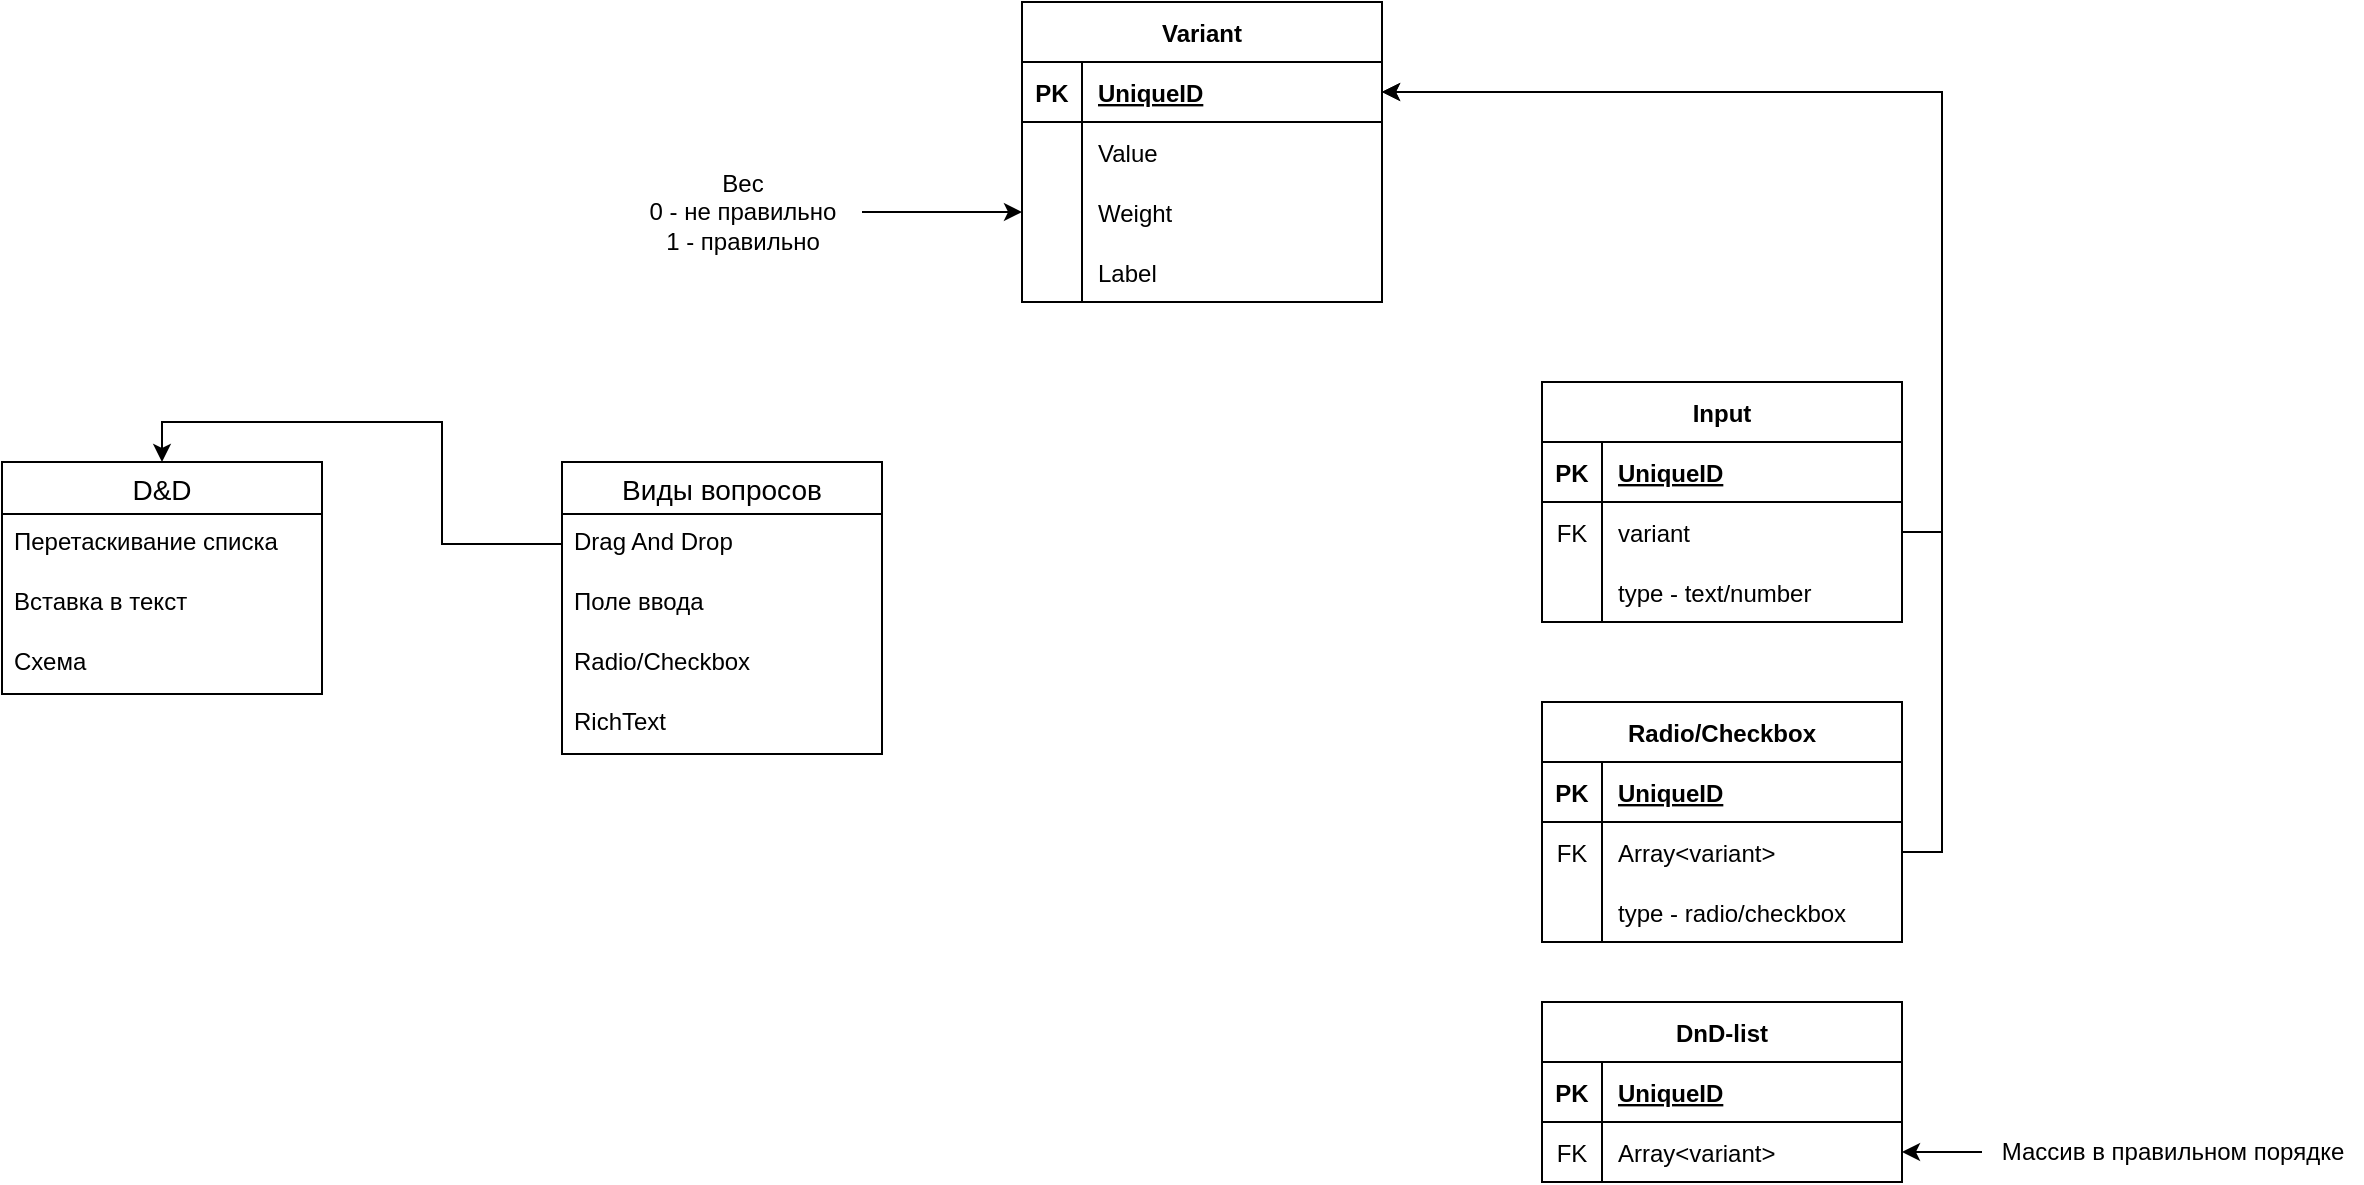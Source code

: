 <mxfile version="20.8.20" type="device"><diagram name="Page-1" id="GMY0f97rq0bmz6i6qQGr"><mxGraphModel dx="1834" dy="1233" grid="1" gridSize="10" guides="1" tooltips="1" connect="1" arrows="1" fold="1" page="0" pageScale="1" pageWidth="827" pageHeight="1169" math="0" shadow="0"><root><mxCell id="0"/><mxCell id="1" parent="0"/><mxCell id="Ckb21fZI_J9QzxcVnWbO-14" value="Виды вопросов" style="swimlane;fontStyle=0;childLayout=stackLayout;horizontal=1;startSize=26;horizontalStack=0;resizeParent=1;resizeParentMax=0;resizeLast=0;collapsible=1;marginBottom=0;align=center;fontSize=14;" vertex="1" parent="1"><mxGeometry x="210" y="110" width="160" height="146" as="geometry"/></mxCell><mxCell id="Ckb21fZI_J9QzxcVnWbO-16" value="Drag And Drop" style="text;strokeColor=none;fillColor=none;spacingLeft=4;spacingRight=4;overflow=hidden;rotatable=0;points=[[0,0.5],[1,0.5]];portConstraint=eastwest;fontSize=12;" vertex="1" parent="Ckb21fZI_J9QzxcVnWbO-14"><mxGeometry y="26" width="160" height="30" as="geometry"/></mxCell><mxCell id="Ckb21fZI_J9QzxcVnWbO-15" value="Поле ввода" style="text;strokeColor=none;fillColor=none;spacingLeft=4;spacingRight=4;overflow=hidden;rotatable=0;points=[[0,0.5],[1,0.5]];portConstraint=eastwest;fontSize=12;" vertex="1" parent="Ckb21fZI_J9QzxcVnWbO-14"><mxGeometry y="56" width="160" height="30" as="geometry"/></mxCell><mxCell id="Ckb21fZI_J9QzxcVnWbO-17" value="Radio/Checkbox" style="text;strokeColor=none;fillColor=none;spacingLeft=4;spacingRight=4;overflow=hidden;rotatable=0;points=[[0,0.5],[1,0.5]];portConstraint=eastwest;fontSize=12;" vertex="1" parent="Ckb21fZI_J9QzxcVnWbO-14"><mxGeometry y="86" width="160" height="30" as="geometry"/></mxCell><mxCell id="Ckb21fZI_J9QzxcVnWbO-18" value="RichText" style="text;strokeColor=none;fillColor=none;spacingLeft=4;spacingRight=4;overflow=hidden;rotatable=0;points=[[0,0.5],[1,0.5]];portConstraint=eastwest;fontSize=12;" vertex="1" parent="Ckb21fZI_J9QzxcVnWbO-14"><mxGeometry y="116" width="160" height="30" as="geometry"/></mxCell><mxCell id="Ckb21fZI_J9QzxcVnWbO-19" value="D&amp;D" style="swimlane;fontStyle=0;childLayout=stackLayout;horizontal=1;startSize=26;horizontalStack=0;resizeParent=1;resizeParentMax=0;resizeLast=0;collapsible=1;marginBottom=0;align=center;fontSize=14;" vertex="1" parent="1"><mxGeometry x="-70" y="110" width="160" height="116" as="geometry"/></mxCell><mxCell id="Ckb21fZI_J9QzxcVnWbO-20" value="Перетаскивание списка" style="text;strokeColor=none;fillColor=none;spacingLeft=4;spacingRight=4;overflow=hidden;rotatable=0;points=[[0,0.5],[1,0.5]];portConstraint=eastwest;fontSize=12;" vertex="1" parent="Ckb21fZI_J9QzxcVnWbO-19"><mxGeometry y="26" width="160" height="30" as="geometry"/></mxCell><mxCell id="Ckb21fZI_J9QzxcVnWbO-21" value="Вставка в текст" style="text;strokeColor=none;fillColor=none;spacingLeft=4;spacingRight=4;overflow=hidden;rotatable=0;points=[[0,0.5],[1,0.5]];portConstraint=eastwest;fontSize=12;" vertex="1" parent="Ckb21fZI_J9QzxcVnWbO-19"><mxGeometry y="56" width="160" height="30" as="geometry"/></mxCell><mxCell id="Ckb21fZI_J9QzxcVnWbO-22" value="Схема" style="text;strokeColor=none;fillColor=none;spacingLeft=4;spacingRight=4;overflow=hidden;rotatable=0;points=[[0,0.5],[1,0.5]];portConstraint=eastwest;fontSize=12;" vertex="1" parent="Ckb21fZI_J9QzxcVnWbO-19"><mxGeometry y="86" width="160" height="30" as="geometry"/></mxCell><mxCell id="Ckb21fZI_J9QzxcVnWbO-24" style="edgeStyle=orthogonalEdgeStyle;rounded=0;orthogonalLoop=1;jettySize=auto;html=1;exitX=0;exitY=0.5;exitDx=0;exitDy=0;entryX=0.5;entryY=0;entryDx=0;entryDy=0;" edge="1" parent="1" source="Ckb21fZI_J9QzxcVnWbO-16" target="Ckb21fZI_J9QzxcVnWbO-19"><mxGeometry relative="1" as="geometry"/></mxCell><mxCell id="Ckb21fZI_J9QzxcVnWbO-27" value="Variant" style="shape=table;startSize=30;container=1;collapsible=1;childLayout=tableLayout;fixedRows=1;rowLines=0;fontStyle=1;align=center;resizeLast=1;" vertex="1" parent="1"><mxGeometry x="440" y="-120" width="180" height="150" as="geometry"/></mxCell><mxCell id="Ckb21fZI_J9QzxcVnWbO-28" value="" style="shape=tableRow;horizontal=0;startSize=0;swimlaneHead=0;swimlaneBody=0;fillColor=none;collapsible=0;dropTarget=0;points=[[0,0.5],[1,0.5]];portConstraint=eastwest;top=0;left=0;right=0;bottom=1;" vertex="1" parent="Ckb21fZI_J9QzxcVnWbO-27"><mxGeometry y="30" width="180" height="30" as="geometry"/></mxCell><mxCell id="Ckb21fZI_J9QzxcVnWbO-29" value="PK" style="shape=partialRectangle;connectable=0;fillColor=none;top=0;left=0;bottom=0;right=0;fontStyle=1;overflow=hidden;" vertex="1" parent="Ckb21fZI_J9QzxcVnWbO-28"><mxGeometry width="30" height="30" as="geometry"><mxRectangle width="30" height="30" as="alternateBounds"/></mxGeometry></mxCell><mxCell id="Ckb21fZI_J9QzxcVnWbO-30" value="UniqueID" style="shape=partialRectangle;connectable=0;fillColor=none;top=0;left=0;bottom=0;right=0;align=left;spacingLeft=6;fontStyle=5;overflow=hidden;" vertex="1" parent="Ckb21fZI_J9QzxcVnWbO-28"><mxGeometry x="30" width="150" height="30" as="geometry"><mxRectangle width="150" height="30" as="alternateBounds"/></mxGeometry></mxCell><mxCell id="Ckb21fZI_J9QzxcVnWbO-31" value="" style="shape=tableRow;horizontal=0;startSize=0;swimlaneHead=0;swimlaneBody=0;fillColor=none;collapsible=0;dropTarget=0;points=[[0,0.5],[1,0.5]];portConstraint=eastwest;top=0;left=0;right=0;bottom=0;" vertex="1" parent="Ckb21fZI_J9QzxcVnWbO-27"><mxGeometry y="60" width="180" height="30" as="geometry"/></mxCell><mxCell id="Ckb21fZI_J9QzxcVnWbO-32" value="" style="shape=partialRectangle;connectable=0;fillColor=none;top=0;left=0;bottom=0;right=0;editable=1;overflow=hidden;" vertex="1" parent="Ckb21fZI_J9QzxcVnWbO-31"><mxGeometry width="30" height="30" as="geometry"><mxRectangle width="30" height="30" as="alternateBounds"/></mxGeometry></mxCell><mxCell id="Ckb21fZI_J9QzxcVnWbO-33" value="Value" style="shape=partialRectangle;connectable=0;fillColor=none;top=0;left=0;bottom=0;right=0;align=left;spacingLeft=6;overflow=hidden;" vertex="1" parent="Ckb21fZI_J9QzxcVnWbO-31"><mxGeometry x="30" width="150" height="30" as="geometry"><mxRectangle width="150" height="30" as="alternateBounds"/></mxGeometry></mxCell><mxCell id="Ckb21fZI_J9QzxcVnWbO-34" value="" style="shape=tableRow;horizontal=0;startSize=0;swimlaneHead=0;swimlaneBody=0;fillColor=none;collapsible=0;dropTarget=0;points=[[0,0.5],[1,0.5]];portConstraint=eastwest;top=0;left=0;right=0;bottom=0;" vertex="1" parent="Ckb21fZI_J9QzxcVnWbO-27"><mxGeometry y="90" width="180" height="30" as="geometry"/></mxCell><mxCell id="Ckb21fZI_J9QzxcVnWbO-35" value="" style="shape=partialRectangle;connectable=0;fillColor=none;top=0;left=0;bottom=0;right=0;editable=1;overflow=hidden;" vertex="1" parent="Ckb21fZI_J9QzxcVnWbO-34"><mxGeometry width="30" height="30" as="geometry"><mxRectangle width="30" height="30" as="alternateBounds"/></mxGeometry></mxCell><mxCell id="Ckb21fZI_J9QzxcVnWbO-36" value="Weight" style="shape=partialRectangle;connectable=0;fillColor=none;top=0;left=0;bottom=0;right=0;align=left;spacingLeft=6;overflow=hidden;" vertex="1" parent="Ckb21fZI_J9QzxcVnWbO-34"><mxGeometry x="30" width="150" height="30" as="geometry"><mxRectangle width="150" height="30" as="alternateBounds"/></mxGeometry></mxCell><mxCell id="Ckb21fZI_J9QzxcVnWbO-37" value="" style="shape=tableRow;horizontal=0;startSize=0;swimlaneHead=0;swimlaneBody=0;fillColor=none;collapsible=0;dropTarget=0;points=[[0,0.5],[1,0.5]];portConstraint=eastwest;top=0;left=0;right=0;bottom=0;" vertex="1" parent="Ckb21fZI_J9QzxcVnWbO-27"><mxGeometry y="120" width="180" height="30" as="geometry"/></mxCell><mxCell id="Ckb21fZI_J9QzxcVnWbO-38" value="" style="shape=partialRectangle;connectable=0;fillColor=none;top=0;left=0;bottom=0;right=0;editable=1;overflow=hidden;" vertex="1" parent="Ckb21fZI_J9QzxcVnWbO-37"><mxGeometry width="30" height="30" as="geometry"><mxRectangle width="30" height="30" as="alternateBounds"/></mxGeometry></mxCell><mxCell id="Ckb21fZI_J9QzxcVnWbO-39" value="Label" style="shape=partialRectangle;connectable=0;fillColor=none;top=0;left=0;bottom=0;right=0;align=left;spacingLeft=6;overflow=hidden;" vertex="1" parent="Ckb21fZI_J9QzxcVnWbO-37"><mxGeometry x="30" width="150" height="30" as="geometry"><mxRectangle width="150" height="30" as="alternateBounds"/></mxGeometry></mxCell><mxCell id="Ckb21fZI_J9QzxcVnWbO-40" value="Input" style="shape=table;startSize=30;container=1;collapsible=1;childLayout=tableLayout;fixedRows=1;rowLines=0;fontStyle=1;align=center;resizeLast=1;" vertex="1" parent="1"><mxGeometry x="700" y="70" width="180" height="120" as="geometry"/></mxCell><mxCell id="Ckb21fZI_J9QzxcVnWbO-41" value="" style="shape=tableRow;horizontal=0;startSize=0;swimlaneHead=0;swimlaneBody=0;fillColor=none;collapsible=0;dropTarget=0;points=[[0,0.5],[1,0.5]];portConstraint=eastwest;top=0;left=0;right=0;bottom=1;" vertex="1" parent="Ckb21fZI_J9QzxcVnWbO-40"><mxGeometry y="30" width="180" height="30" as="geometry"/></mxCell><mxCell id="Ckb21fZI_J9QzxcVnWbO-42" value="PK" style="shape=partialRectangle;connectable=0;fillColor=none;top=0;left=0;bottom=0;right=0;fontStyle=1;overflow=hidden;" vertex="1" parent="Ckb21fZI_J9QzxcVnWbO-41"><mxGeometry width="30" height="30" as="geometry"><mxRectangle width="30" height="30" as="alternateBounds"/></mxGeometry></mxCell><mxCell id="Ckb21fZI_J9QzxcVnWbO-43" value="UniqueID" style="shape=partialRectangle;connectable=0;fillColor=none;top=0;left=0;bottom=0;right=0;align=left;spacingLeft=6;fontStyle=5;overflow=hidden;" vertex="1" parent="Ckb21fZI_J9QzxcVnWbO-41"><mxGeometry x="30" width="150" height="30" as="geometry"><mxRectangle width="150" height="30" as="alternateBounds"/></mxGeometry></mxCell><mxCell id="Ckb21fZI_J9QzxcVnWbO-44" value="" style="shape=tableRow;horizontal=0;startSize=0;swimlaneHead=0;swimlaneBody=0;fillColor=none;collapsible=0;dropTarget=0;points=[[0,0.5],[1,0.5]];portConstraint=eastwest;top=0;left=0;right=0;bottom=0;" vertex="1" parent="Ckb21fZI_J9QzxcVnWbO-40"><mxGeometry y="60" width="180" height="30" as="geometry"/></mxCell><mxCell id="Ckb21fZI_J9QzxcVnWbO-45" value="FK" style="shape=partialRectangle;connectable=0;fillColor=none;top=0;left=0;bottom=0;right=0;editable=1;overflow=hidden;" vertex="1" parent="Ckb21fZI_J9QzxcVnWbO-44"><mxGeometry width="30" height="30" as="geometry"><mxRectangle width="30" height="30" as="alternateBounds"/></mxGeometry></mxCell><mxCell id="Ckb21fZI_J9QzxcVnWbO-46" value="variant" style="shape=partialRectangle;connectable=0;fillColor=none;top=0;left=0;bottom=0;right=0;align=left;spacingLeft=6;overflow=hidden;" vertex="1" parent="Ckb21fZI_J9QzxcVnWbO-44"><mxGeometry x="30" width="150" height="30" as="geometry"><mxRectangle width="150" height="30" as="alternateBounds"/></mxGeometry></mxCell><mxCell id="Ckb21fZI_J9QzxcVnWbO-47" value="" style="shape=tableRow;horizontal=0;startSize=0;swimlaneHead=0;swimlaneBody=0;fillColor=none;collapsible=0;dropTarget=0;points=[[0,0.5],[1,0.5]];portConstraint=eastwest;top=0;left=0;right=0;bottom=0;" vertex="1" parent="Ckb21fZI_J9QzxcVnWbO-40"><mxGeometry y="90" width="180" height="30" as="geometry"/></mxCell><mxCell id="Ckb21fZI_J9QzxcVnWbO-48" value="" style="shape=partialRectangle;connectable=0;fillColor=none;top=0;left=0;bottom=0;right=0;editable=1;overflow=hidden;" vertex="1" parent="Ckb21fZI_J9QzxcVnWbO-47"><mxGeometry width="30" height="30" as="geometry"><mxRectangle width="30" height="30" as="alternateBounds"/></mxGeometry></mxCell><mxCell id="Ckb21fZI_J9QzxcVnWbO-49" value="type - text/number" style="shape=partialRectangle;connectable=0;fillColor=none;top=0;left=0;bottom=0;right=0;align=left;spacingLeft=6;overflow=hidden;" vertex="1" parent="Ckb21fZI_J9QzxcVnWbO-47"><mxGeometry x="30" width="150" height="30" as="geometry"><mxRectangle width="150" height="30" as="alternateBounds"/></mxGeometry></mxCell><mxCell id="Ckb21fZI_J9QzxcVnWbO-70" value="Radio/Checkbox" style="shape=table;startSize=30;container=1;collapsible=1;childLayout=tableLayout;fixedRows=1;rowLines=0;fontStyle=1;align=center;resizeLast=1;" vertex="1" parent="1"><mxGeometry x="700" y="230" width="180" height="120" as="geometry"/></mxCell><mxCell id="Ckb21fZI_J9QzxcVnWbO-71" value="" style="shape=tableRow;horizontal=0;startSize=0;swimlaneHead=0;swimlaneBody=0;fillColor=none;collapsible=0;dropTarget=0;points=[[0,0.5],[1,0.5]];portConstraint=eastwest;top=0;left=0;right=0;bottom=1;" vertex="1" parent="Ckb21fZI_J9QzxcVnWbO-70"><mxGeometry y="30" width="180" height="30" as="geometry"/></mxCell><mxCell id="Ckb21fZI_J9QzxcVnWbO-72" value="PK" style="shape=partialRectangle;connectable=0;fillColor=none;top=0;left=0;bottom=0;right=0;fontStyle=1;overflow=hidden;" vertex="1" parent="Ckb21fZI_J9QzxcVnWbO-71"><mxGeometry width="30" height="30" as="geometry"><mxRectangle width="30" height="30" as="alternateBounds"/></mxGeometry></mxCell><mxCell id="Ckb21fZI_J9QzxcVnWbO-73" value="UniqueID" style="shape=partialRectangle;connectable=0;fillColor=none;top=0;left=0;bottom=0;right=0;align=left;spacingLeft=6;fontStyle=5;overflow=hidden;" vertex="1" parent="Ckb21fZI_J9QzxcVnWbO-71"><mxGeometry x="30" width="150" height="30" as="geometry"><mxRectangle width="150" height="30" as="alternateBounds"/></mxGeometry></mxCell><mxCell id="Ckb21fZI_J9QzxcVnWbO-74" value="" style="shape=tableRow;horizontal=0;startSize=0;swimlaneHead=0;swimlaneBody=0;fillColor=none;collapsible=0;dropTarget=0;points=[[0,0.5],[1,0.5]];portConstraint=eastwest;top=0;left=0;right=0;bottom=0;" vertex="1" parent="Ckb21fZI_J9QzxcVnWbO-70"><mxGeometry y="60" width="180" height="30" as="geometry"/></mxCell><mxCell id="Ckb21fZI_J9QzxcVnWbO-75" value="FK" style="shape=partialRectangle;connectable=0;fillColor=none;top=0;left=0;bottom=0;right=0;editable=1;overflow=hidden;" vertex="1" parent="Ckb21fZI_J9QzxcVnWbO-74"><mxGeometry width="30" height="30" as="geometry"><mxRectangle width="30" height="30" as="alternateBounds"/></mxGeometry></mxCell><mxCell id="Ckb21fZI_J9QzxcVnWbO-76" value="Array&lt;variant&gt;" style="shape=partialRectangle;connectable=0;fillColor=none;top=0;left=0;bottom=0;right=0;align=left;spacingLeft=6;overflow=hidden;" vertex="1" parent="Ckb21fZI_J9QzxcVnWbO-74"><mxGeometry x="30" width="150" height="30" as="geometry"><mxRectangle width="150" height="30" as="alternateBounds"/></mxGeometry></mxCell><mxCell id="Ckb21fZI_J9QzxcVnWbO-77" value="" style="shape=tableRow;horizontal=0;startSize=0;swimlaneHead=0;swimlaneBody=0;fillColor=none;collapsible=0;dropTarget=0;points=[[0,0.5],[1,0.5]];portConstraint=eastwest;top=0;left=0;right=0;bottom=0;" vertex="1" parent="Ckb21fZI_J9QzxcVnWbO-70"><mxGeometry y="90" width="180" height="30" as="geometry"/></mxCell><mxCell id="Ckb21fZI_J9QzxcVnWbO-78" value="" style="shape=partialRectangle;connectable=0;fillColor=none;top=0;left=0;bottom=0;right=0;editable=1;overflow=hidden;" vertex="1" parent="Ckb21fZI_J9QzxcVnWbO-77"><mxGeometry width="30" height="30" as="geometry"><mxRectangle width="30" height="30" as="alternateBounds"/></mxGeometry></mxCell><mxCell id="Ckb21fZI_J9QzxcVnWbO-79" value="type - radio/checkbox" style="shape=partialRectangle;connectable=0;fillColor=none;top=0;left=0;bottom=0;right=0;align=left;spacingLeft=6;overflow=hidden;" vertex="1" parent="Ckb21fZI_J9QzxcVnWbO-77"><mxGeometry x="30" width="150" height="30" as="geometry"><mxRectangle width="150" height="30" as="alternateBounds"/></mxGeometry></mxCell><mxCell id="Ckb21fZI_J9QzxcVnWbO-83" style="edgeStyle=orthogonalEdgeStyle;rounded=0;orthogonalLoop=1;jettySize=auto;html=1;exitX=1;exitY=0.5;exitDx=0;exitDy=0;entryX=1;entryY=0.5;entryDx=0;entryDy=0;" edge="1" parent="1" source="Ckb21fZI_J9QzxcVnWbO-44" target="Ckb21fZI_J9QzxcVnWbO-28"><mxGeometry relative="1" as="geometry"/></mxCell><mxCell id="Ckb21fZI_J9QzxcVnWbO-84" style="edgeStyle=orthogonalEdgeStyle;rounded=0;orthogonalLoop=1;jettySize=auto;html=1;exitX=1;exitY=0.5;exitDx=0;exitDy=0;entryX=1;entryY=0.5;entryDx=0;entryDy=0;" edge="1" parent="1" source="Ckb21fZI_J9QzxcVnWbO-74" target="Ckb21fZI_J9QzxcVnWbO-28"><mxGeometry relative="1" as="geometry"/></mxCell><mxCell id="Ckb21fZI_J9QzxcVnWbO-86" value="DnD-list" style="shape=table;startSize=30;container=1;collapsible=1;childLayout=tableLayout;fixedRows=1;rowLines=0;fontStyle=1;align=center;resizeLast=1;" vertex="1" parent="1"><mxGeometry x="700" y="380" width="180" height="90" as="geometry"/></mxCell><mxCell id="Ckb21fZI_J9QzxcVnWbO-87" value="" style="shape=tableRow;horizontal=0;startSize=0;swimlaneHead=0;swimlaneBody=0;fillColor=none;collapsible=0;dropTarget=0;points=[[0,0.5],[1,0.5]];portConstraint=eastwest;top=0;left=0;right=0;bottom=1;" vertex="1" parent="Ckb21fZI_J9QzxcVnWbO-86"><mxGeometry y="30" width="180" height="30" as="geometry"/></mxCell><mxCell id="Ckb21fZI_J9QzxcVnWbO-88" value="PK" style="shape=partialRectangle;connectable=0;fillColor=none;top=0;left=0;bottom=0;right=0;fontStyle=1;overflow=hidden;" vertex="1" parent="Ckb21fZI_J9QzxcVnWbO-87"><mxGeometry width="30" height="30" as="geometry"><mxRectangle width="30" height="30" as="alternateBounds"/></mxGeometry></mxCell><mxCell id="Ckb21fZI_J9QzxcVnWbO-89" value="UniqueID" style="shape=partialRectangle;connectable=0;fillColor=none;top=0;left=0;bottom=0;right=0;align=left;spacingLeft=6;fontStyle=5;overflow=hidden;" vertex="1" parent="Ckb21fZI_J9QzxcVnWbO-87"><mxGeometry x="30" width="150" height="30" as="geometry"><mxRectangle width="150" height="30" as="alternateBounds"/></mxGeometry></mxCell><mxCell id="Ckb21fZI_J9QzxcVnWbO-90" value="" style="shape=tableRow;horizontal=0;startSize=0;swimlaneHead=0;swimlaneBody=0;fillColor=none;collapsible=0;dropTarget=0;points=[[0,0.5],[1,0.5]];portConstraint=eastwest;top=0;left=0;right=0;bottom=0;" vertex="1" parent="Ckb21fZI_J9QzxcVnWbO-86"><mxGeometry y="60" width="180" height="30" as="geometry"/></mxCell><mxCell id="Ckb21fZI_J9QzxcVnWbO-91" value="FK" style="shape=partialRectangle;connectable=0;fillColor=none;top=0;left=0;bottom=0;right=0;editable=1;overflow=hidden;" vertex="1" parent="Ckb21fZI_J9QzxcVnWbO-90"><mxGeometry width="30" height="30" as="geometry"><mxRectangle width="30" height="30" as="alternateBounds"/></mxGeometry></mxCell><mxCell id="Ckb21fZI_J9QzxcVnWbO-92" value="Array&lt;variant&gt;" style="shape=partialRectangle;connectable=0;fillColor=none;top=0;left=0;bottom=0;right=0;align=left;spacingLeft=6;overflow=hidden;" vertex="1" parent="Ckb21fZI_J9QzxcVnWbO-90"><mxGeometry x="30" width="150" height="30" as="geometry"><mxRectangle width="150" height="30" as="alternateBounds"/></mxGeometry></mxCell><mxCell id="Ckb21fZI_J9QzxcVnWbO-101" style="edgeStyle=orthogonalEdgeStyle;rounded=0;orthogonalLoop=1;jettySize=auto;html=1;entryX=1;entryY=0.5;entryDx=0;entryDy=0;" edge="1" parent="1" source="Ckb21fZI_J9QzxcVnWbO-99" target="Ckb21fZI_J9QzxcVnWbO-90"><mxGeometry relative="1" as="geometry"/></mxCell><mxCell id="Ckb21fZI_J9QzxcVnWbO-99" value="Массив в правильном порядке" style="text;html=1;align=center;verticalAlign=middle;resizable=0;points=[];autosize=1;strokeColor=none;fillColor=none;" vertex="1" parent="1"><mxGeometry x="920" y="440" width="190" height="30" as="geometry"/></mxCell><mxCell id="Ckb21fZI_J9QzxcVnWbO-102" style="edgeStyle=orthogonalEdgeStyle;rounded=0;orthogonalLoop=1;jettySize=auto;html=1;entryX=0;entryY=0.5;entryDx=0;entryDy=0;" edge="1" parent="1" source="Ckb21fZI_J9QzxcVnWbO-100" target="Ckb21fZI_J9QzxcVnWbO-34"><mxGeometry relative="1" as="geometry"/></mxCell><mxCell id="Ckb21fZI_J9QzxcVnWbO-100" value="Вес&lt;br&gt;0 - не правильно&lt;br&gt;1 - правильно" style="text;html=1;align=center;verticalAlign=middle;resizable=0;points=[];autosize=1;strokeColor=none;fillColor=none;" vertex="1" parent="1"><mxGeometry x="240" y="-45" width="120" height="60" as="geometry"/></mxCell></root></mxGraphModel></diagram></mxfile>